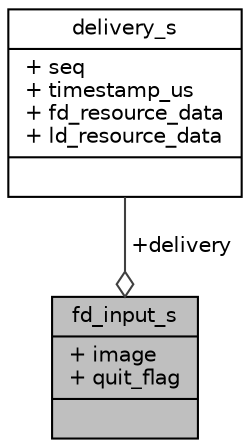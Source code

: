 digraph "fd_input_s"
{
 // INTERACTIVE_SVG=YES
 // LATEX_PDF_SIZE
  bgcolor="transparent";
  edge [fontname="Helvetica",fontsize="10",labelfontname="Helvetica",labelfontsize="10"];
  node [fontname="Helvetica",fontsize="10",shape=record];
  Node1 [label="{fd_input_s\n|+ image\l+ quit_flag\l|}",height=0.2,width=0.4,color="black", fillcolor="grey75", style="filled", fontcolor="black",tooltip=" "];
  Node2 -> Node1 [color="grey25",fontsize="10",style="solid",label=" +delivery" ,arrowhead="odiamond",fontname="Helvetica"];
  Node2 [label="{delivery_s\n|+ seq\l+ timestamp_us\l+ fd_resource_data\l+ ld_resource_data\l|}",height=0.2,width=0.4,color="black",URL="$de/d6c/structdelivery__s.html",tooltip=" "];
}
